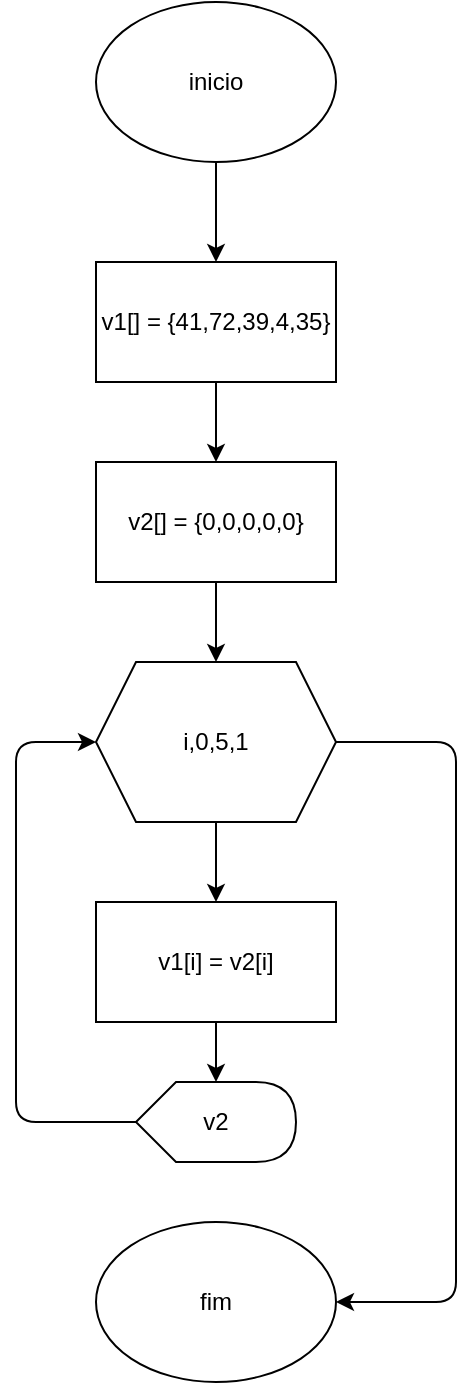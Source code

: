 <mxfile>
    <diagram id="ocbBMgWw5nh0_SGpNdCj" name="Página-1">
        <mxGraphModel dx="662" dy="243" grid="1" gridSize="10" guides="1" tooltips="1" connect="1" arrows="1" fold="1" page="1" pageScale="1" pageWidth="827" pageHeight="1169" math="0" shadow="0">
            <root>
                <mxCell id="0"/>
                <mxCell id="1" parent="0"/>
                <mxCell id="4" value="" style="edgeStyle=none;html=1;" parent="1" source="2" target="3" edge="1">
                    <mxGeometry relative="1" as="geometry"/>
                </mxCell>
                <mxCell id="2" value="inicio" style="ellipse;whiteSpace=wrap;html=1;" parent="1" vertex="1">
                    <mxGeometry x="270" y="60" width="120" height="80" as="geometry"/>
                </mxCell>
                <mxCell id="6" value="" style="edgeStyle=none;html=1;" parent="1" source="3" target="5" edge="1">
                    <mxGeometry relative="1" as="geometry"/>
                </mxCell>
                <mxCell id="3" value="v1[] = {41,72,39,4,35}" style="whiteSpace=wrap;html=1;" parent="1" vertex="1">
                    <mxGeometry x="270" y="190" width="120" height="60" as="geometry"/>
                </mxCell>
                <mxCell id="19" value="" style="edgeStyle=elbowEdgeStyle;html=1;" parent="1" source="5" target="14" edge="1">
                    <mxGeometry relative="1" as="geometry"/>
                </mxCell>
                <mxCell id="5" value="v2[] = {0,0,0,0,0}" style="whiteSpace=wrap;html=1;" parent="1" vertex="1">
                    <mxGeometry x="270" y="290" width="120" height="60" as="geometry"/>
                </mxCell>
                <mxCell id="10" value="" style="edgeStyle=none;html=1;" parent="1" target="9" edge="1">
                    <mxGeometry relative="1" as="geometry">
                        <mxPoint x="330" y="570" as="sourcePoint"/>
                    </mxGeometry>
                </mxCell>
                <mxCell id="17" style="edgeStyle=elbowEdgeStyle;html=1;exitX=0;exitY=0.5;exitDx=0;exitDy=0;exitPerimeter=0;entryX=0;entryY=0.5;entryDx=0;entryDy=0;" parent="1" source="9" target="14" edge="1">
                    <mxGeometry relative="1" as="geometry">
                        <Array as="points">
                            <mxPoint x="230" y="520"/>
                        </Array>
                    </mxGeometry>
                </mxCell>
                <mxCell id="9" value="v2" style="shape=display;whiteSpace=wrap;html=1;" parent="1" vertex="1">
                    <mxGeometry x="290" y="600" width="80" height="40" as="geometry"/>
                </mxCell>
                <mxCell id="11" value="fim" style="ellipse;whiteSpace=wrap;html=1;" parent="1" vertex="1">
                    <mxGeometry x="270" y="670" width="120" height="80" as="geometry"/>
                </mxCell>
                <mxCell id="16" value="" style="edgeStyle=none;html=1;" parent="1" source="14" target="15" edge="1">
                    <mxGeometry relative="1" as="geometry"/>
                </mxCell>
                <mxCell id="18" style="edgeStyle=elbowEdgeStyle;html=1;exitX=1;exitY=0.5;exitDx=0;exitDy=0;entryX=1;entryY=0.5;entryDx=0;entryDy=0;" parent="1" source="14" target="11" edge="1">
                    <mxGeometry relative="1" as="geometry">
                        <Array as="points">
                            <mxPoint x="450" y="580"/>
                        </Array>
                    </mxGeometry>
                </mxCell>
                <mxCell id="14" value="i,0,5,1" style="shape=hexagon;perimeter=hexagonPerimeter2;whiteSpace=wrap;html=1;fixedSize=1;" parent="1" vertex="1">
                    <mxGeometry x="270" y="390" width="120" height="80" as="geometry"/>
                </mxCell>
                <mxCell id="15" value="v1[i] = v2[i]" style="whiteSpace=wrap;html=1;" parent="1" vertex="1">
                    <mxGeometry x="270" y="510" width="120" height="60" as="geometry"/>
                </mxCell>
            </root>
        </mxGraphModel>
    </diagram>
</mxfile>